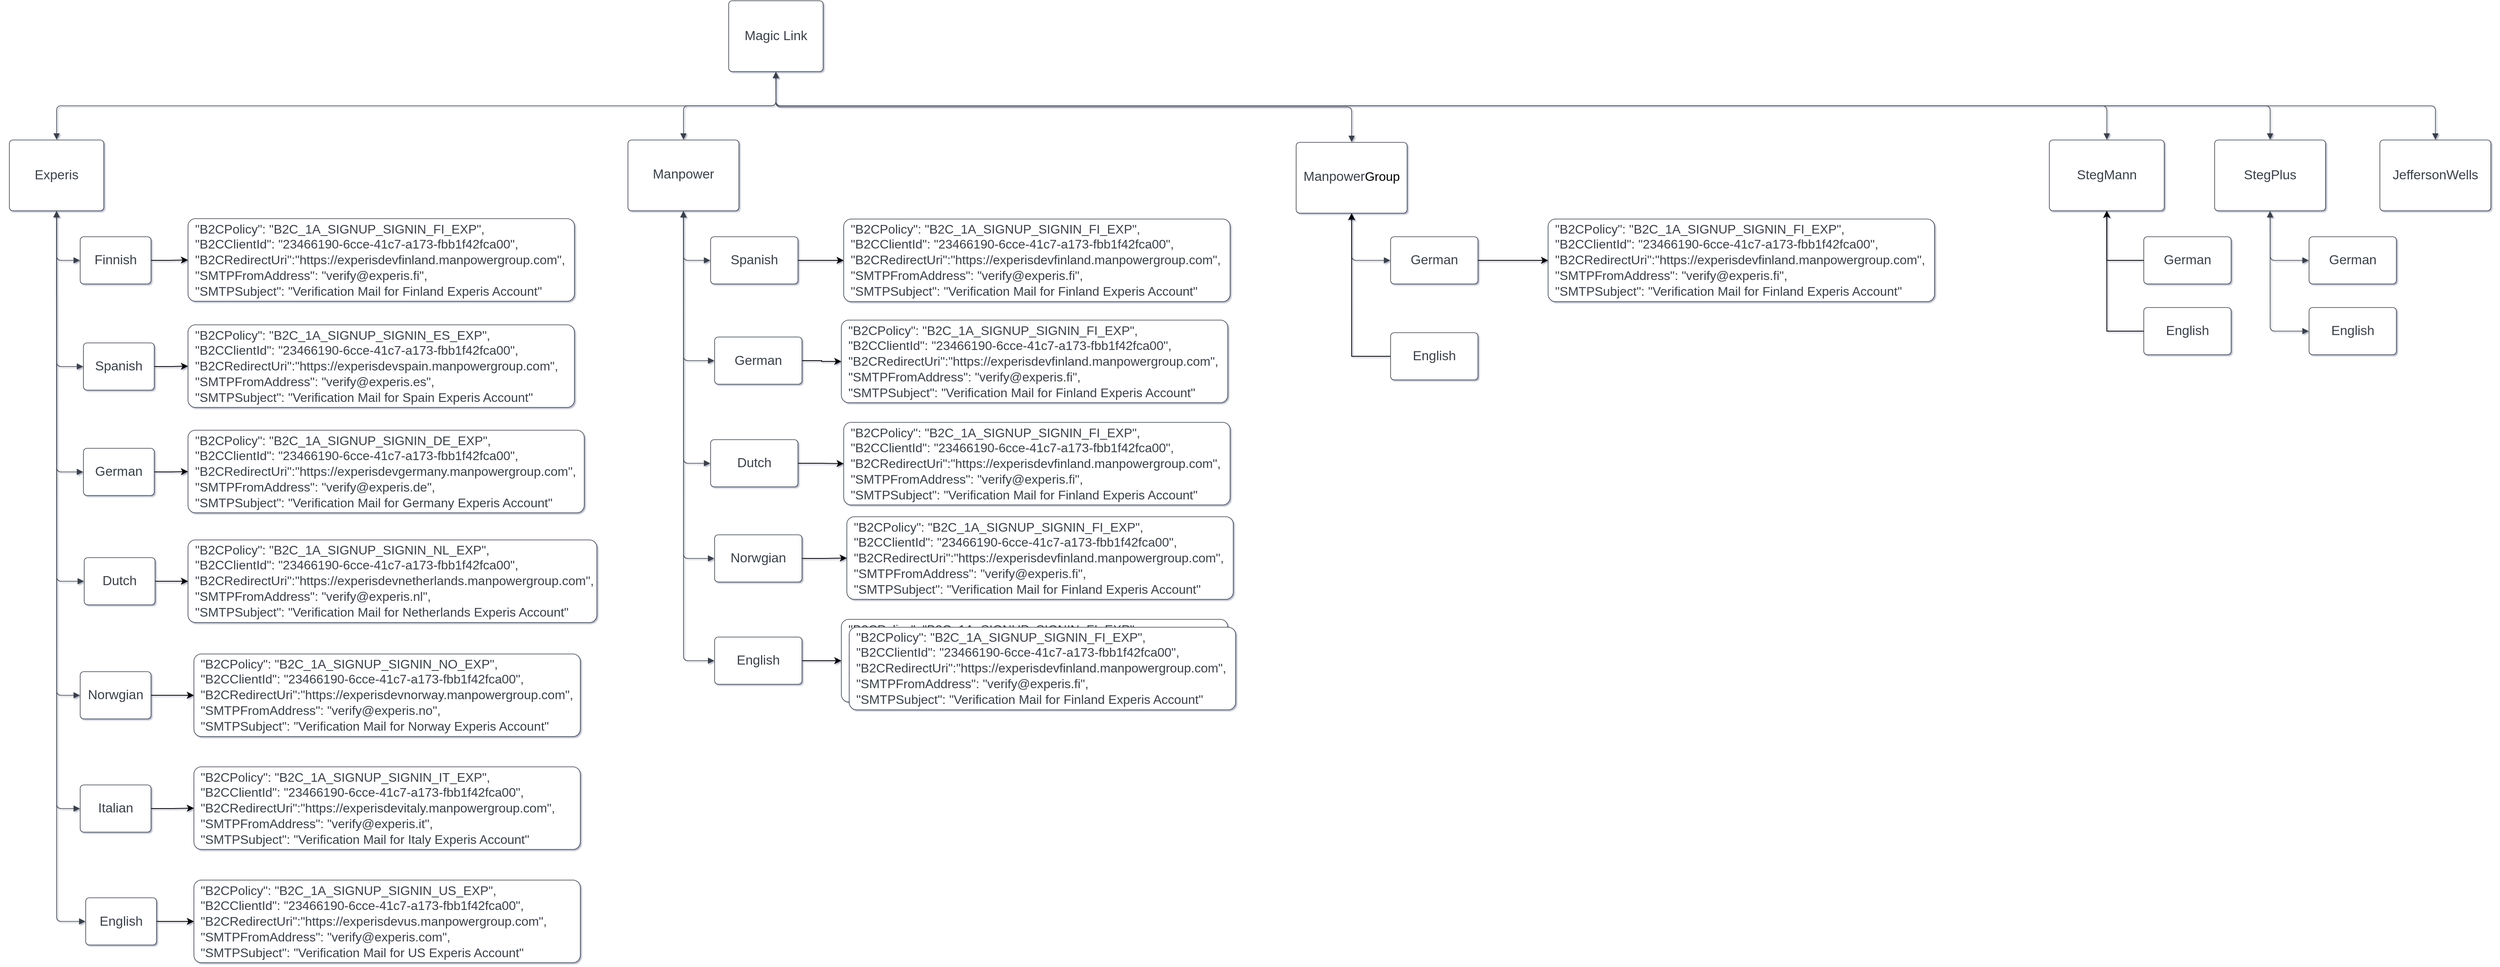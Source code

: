 <mxfile version="16.6.7" type="github">
  <diagram name="Page-1" id="2c0d36ab-eaac-3732-788b-9136903baeff">
    <mxGraphModel dx="868" dy="460" grid="0" gridSize="10" guides="1" tooltips="1" connect="1" arrows="1" fold="1" page="1" pageScale="1.5" pageWidth="1169" pageHeight="827" background="none" math="0" shadow="1">
      <root>
        <mxCell id="0" />
        <mxCell id="1" parent="0" />
        <UserObject label="Magic Link" lucidchartObjectId="PiOZ4DX_Big-" id="aTxPhsPDwdjpoUrH5r-v-144">
          <mxCell style="html=1;overflow=block;blockSpacing=1;whiteSpace=wrap;fontSize=16.7;fontColor=#3a414a;spacing=9;strokeColor=#3a414a;strokeOpacity=100;rounded=1;absoluteArcSize=1;arcSize=9;strokeWidth=0.8;" parent="1" vertex="1">
            <mxGeometry x="928.86" y="2" width="120" height="90" as="geometry" />
          </mxCell>
        </UserObject>
        <UserObject label="" lucidchartObjectId="ZiOZGguRaLmm" id="aTxPhsPDwdjpoUrH5r-v-145">
          <mxCell style="html=1;jettySize=18;whiteSpace=wrap;fontSize=13;strokeColor=#3a414a;strokeOpacity=100;strokeWidth=0.8;rounded=1;arcSize=12;edgeStyle=orthogonalEdgeStyle;startArrow=none;endArrow=block;endFill=1;exitX=0.5;exitY=1.004;exitPerimeter=0;entryX=0.5;entryY=-0.004;entryPerimeter=0;" parent="1" source="aTxPhsPDwdjpoUrH5r-v-144" target="aTxPhsPDwdjpoUrH5r-v-146" edge="1">
            <mxGeometry width="100" height="100" relative="1" as="geometry">
              <Array as="points" />
            </mxGeometry>
          </mxCell>
        </UserObject>
        <UserObject label="Experis" lucidchartObjectId="1iOZnD-nTKx4" id="aTxPhsPDwdjpoUrH5r-v-146">
          <mxCell style="html=1;overflow=block;blockSpacing=1;whiteSpace=wrap;fontSize=16.7;fontColor=#3a414a;spacing=9;strokeColor=#3a414a;strokeOpacity=100;rounded=1;absoluteArcSize=1;arcSize=9;strokeWidth=0.8;" parent="1" vertex="1">
            <mxGeometry x="14.86" y="179" width="120" height="90" as="geometry" />
          </mxCell>
        </UserObject>
        <UserObject label="&lt;div style=&quot;display: flex; justify-content: center; text-align: center; align-items: baseline; font-size: 0; line-height: 1.25;margin-top: -2px;&quot;&gt;&lt;span&gt;&lt;span style=&quot;font-size:16.7px;color:#3a414a;&quot;&gt;Manpower&lt;/span&gt;&lt;span style=&quot;font-size:16px;color:#000000;&quot;&gt;  &lt;/span&gt;&lt;/span&gt;&lt;/div&gt;" lucidchartObjectId="skOZSB2yyKiF" id="aTxPhsPDwdjpoUrH5r-v-147">
          <mxCell style="html=1;overflow=block;blockSpacing=1;whiteSpace=wrap;fontSize=13;spacing=9;strokeColor=#3a414a;strokeOpacity=100;rounded=1;absoluteArcSize=1;arcSize=9;strokeWidth=0.8;" parent="1" vertex="1">
            <mxGeometry x="800.86" y="179" width="141" height="90" as="geometry" />
          </mxCell>
        </UserObject>
        <UserObject label="&lt;div style=&quot;display: flex; justify-content: center; text-align: center; align-items: baseline; font-size: 0; line-height: 1.25;margin-top: -2px;&quot;&gt;&lt;span&gt;&lt;span style=&quot;font-size:16.7px;color:#3a414a;&quot;&gt;Manpower&lt;/span&gt;&lt;span style=&quot;font-size:16px;color:#000000;&quot;&gt;Group &lt;/span&gt;&lt;/span&gt;&lt;/div&gt;" lucidchartObjectId="JkOZE8Wvqn3B" id="aTxPhsPDwdjpoUrH5r-v-148">
          <mxCell style="html=1;overflow=block;blockSpacing=1;whiteSpace=wrap;fontSize=13;spacing=9;strokeColor=#3a414a;strokeOpacity=100;rounded=1;absoluteArcSize=1;arcSize=9;strokeWidth=0.8;" parent="1" vertex="1">
            <mxGeometry x="1649.86" y="182" width="141" height="90" as="geometry" />
          </mxCell>
        </UserObject>
        <UserObject label="StegMann" lucidchartObjectId="2kOZYdI3XuVO" id="aTxPhsPDwdjpoUrH5r-v-149">
          <mxCell style="html=1;overflow=block;blockSpacing=1;whiteSpace=wrap;fontSize=16.7;fontColor=#3a414a;spacing=9;strokeColor=#3a414a;strokeOpacity=100;rounded=1;absoluteArcSize=1;arcSize=9;strokeWidth=0.8;" parent="1" vertex="1">
            <mxGeometry x="2606.86" y="179" width="146" height="90" as="geometry" />
          </mxCell>
        </UserObject>
        <UserObject label="StegPlus" lucidchartObjectId="nlOZSswLDvKH" id="aTxPhsPDwdjpoUrH5r-v-150">
          <mxCell style="html=1;overflow=block;blockSpacing=1;whiteSpace=wrap;fontSize=16.7;fontColor=#3a414a;spacing=9;strokeColor=#3a414a;strokeOpacity=100;rounded=1;absoluteArcSize=1;arcSize=9;strokeWidth=0.8;" parent="1" vertex="1">
            <mxGeometry x="2816.86" y="179" width="141" height="90" as="geometry" />
          </mxCell>
        </UserObject>
        <UserObject label="" lucidchartObjectId="QlOZ30-aLBsC" id="aTxPhsPDwdjpoUrH5r-v-151">
          <mxCell style="html=1;jettySize=18;whiteSpace=wrap;fontSize=13;strokeColor=#3a414a;strokeOpacity=100;strokeWidth=0.8;rounded=1;arcSize=12;edgeStyle=orthogonalEdgeStyle;startArrow=block;startFill=1;endArrow=block;endFill=1;exitX=0.5;exitY=-0.004;exitPerimeter=0;entryX=0.5;entryY=1.004;entryPerimeter=0;" parent="1" source="aTxPhsPDwdjpoUrH5r-v-147" target="aTxPhsPDwdjpoUrH5r-v-144" edge="1">
            <mxGeometry width="100" height="100" relative="1" as="geometry">
              <Array as="points" />
            </mxGeometry>
          </mxCell>
        </UserObject>
        <UserObject label="" lucidchartObjectId="mmOZuq59VtZW" id="aTxPhsPDwdjpoUrH5r-v-152">
          <mxCell style="html=1;jettySize=18;whiteSpace=wrap;fontSize=13;strokeColor=#3a414a;strokeOpacity=100;strokeWidth=0.8;rounded=1;arcSize=12;edgeStyle=orthogonalEdgeStyle;startArrow=block;startFill=1;endArrow=block;endFill=1;exitX=0.5;exitY=1.004;exitPerimeter=0;entryX=-0.004;entryY=0.5;entryPerimeter=0;" parent="1" source="aTxPhsPDwdjpoUrH5r-v-146" target="aTxPhsPDwdjpoUrH5r-v-153" edge="1">
            <mxGeometry width="100" height="100" relative="1" as="geometry">
              <Array as="points" />
            </mxGeometry>
          </mxCell>
        </UserObject>
        <mxCell id="aTxPhsPDwdjpoUrH5r-v-204" style="edgeStyle=orthogonalEdgeStyle;rounded=0;orthogonalLoop=1;jettySize=auto;html=1;exitX=1;exitY=0.5;exitDx=0;exitDy=0;entryX=0;entryY=0.5;entryDx=0;entryDy=0;fontSize=16;" parent="1" source="aTxPhsPDwdjpoUrH5r-v-153" target="aTxPhsPDwdjpoUrH5r-v-202" edge="1">
          <mxGeometry relative="1" as="geometry" />
        </mxCell>
        <UserObject label="Finnish" lucidchartObjectId="smOZ1ysyvt6c" id="aTxPhsPDwdjpoUrH5r-v-153">
          <mxCell style="html=1;overflow=block;blockSpacing=1;whiteSpace=wrap;fontSize=16.7;fontColor=#3a414a;spacing=9;strokeColor=#3a414a;strokeOpacity=100;rounded=1;absoluteArcSize=1;arcSize=9;strokeWidth=0.8;" parent="1" vertex="1">
            <mxGeometry x="104.86" y="302" width="90" height="60" as="geometry" />
          </mxCell>
        </UserObject>
        <UserObject label="" lucidchartObjectId="7mOZC1Qm9rIK" id="aTxPhsPDwdjpoUrH5r-v-154">
          <mxCell style="html=1;jettySize=18;whiteSpace=wrap;fontSize=13;strokeColor=#3a414a;strokeOpacity=100;strokeWidth=0.8;rounded=1;arcSize=12;edgeStyle=orthogonalEdgeStyle;startArrow=block;startFill=1;endArrow=block;endFill=1;exitX=0.5;exitY=-0.004;exitPerimeter=0;entryX=0.5;entryY=1.004;entryPerimeter=0;" parent="1" source="aTxPhsPDwdjpoUrH5r-v-148" target="aTxPhsPDwdjpoUrH5r-v-144" edge="1">
            <mxGeometry width="100" height="100" relative="1" as="geometry">
              <Array as="points" />
            </mxGeometry>
          </mxCell>
        </UserObject>
        <UserObject label="" lucidchartObjectId="anOZwPcGyAYV" id="aTxPhsPDwdjpoUrH5r-v-155">
          <mxCell style="html=1;jettySize=18;whiteSpace=wrap;fontSize=13;strokeColor=#3a414a;strokeOpacity=100;strokeWidth=0.8;rounded=1;arcSize=12;edgeStyle=orthogonalEdgeStyle;startArrow=block;startFill=1;endArrow=block;endFill=1;exitX=0.5;exitY=-0.004;exitPerimeter=0;entryX=0.5;entryY=1.004;entryPerimeter=0;" parent="1" source="aTxPhsPDwdjpoUrH5r-v-149" target="aTxPhsPDwdjpoUrH5r-v-144" edge="1">
            <mxGeometry width="100" height="100" relative="1" as="geometry">
              <Array as="points" />
            </mxGeometry>
          </mxCell>
        </UserObject>
        <UserObject label="" lucidchartObjectId="nnOZwjyOks1X" id="aTxPhsPDwdjpoUrH5r-v-156">
          <mxCell style="html=1;jettySize=18;whiteSpace=wrap;fontSize=13;strokeColor=#3a414a;strokeOpacity=100;strokeWidth=0.8;rounded=1;arcSize=12;edgeStyle=orthogonalEdgeStyle;startArrow=block;startFill=1;endArrow=block;endFill=1;exitX=0.5;exitY=-0.004;exitPerimeter=0;entryX=0.5;entryY=1.004;entryPerimeter=0;" parent="1" source="aTxPhsPDwdjpoUrH5r-v-150" target="aTxPhsPDwdjpoUrH5r-v-144" edge="1">
            <mxGeometry width="100" height="100" relative="1" as="geometry">
              <Array as="points" />
            </mxGeometry>
          </mxCell>
        </UserObject>
        <mxCell id="aTxPhsPDwdjpoUrH5r-v-233" style="edgeStyle=orthogonalEdgeStyle;rounded=0;orthogonalLoop=1;jettySize=auto;html=1;exitX=1;exitY=0.5;exitDx=0;exitDy=0;fontSize=16;" parent="1" source="aTxPhsPDwdjpoUrH5r-v-157" target="aTxPhsPDwdjpoUrH5r-v-218" edge="1">
          <mxGeometry relative="1" as="geometry" />
        </mxCell>
        <UserObject label="Spanish" lucidchartObjectId="yoOZtOEQ.x4f" id="aTxPhsPDwdjpoUrH5r-v-157">
          <mxCell style="html=1;overflow=block;blockSpacing=1;whiteSpace=wrap;fontSize=16.7;fontColor=#3a414a;spacing=9;strokeColor=#3a414a;strokeOpacity=100;rounded=1;absoluteArcSize=1;arcSize=9;strokeWidth=0.8;" parent="1" vertex="1">
            <mxGeometry x="109" y="437" width="90" height="60" as="geometry" />
          </mxCell>
        </UserObject>
        <UserObject label="" lucidchartObjectId="GoOZQtOKytFp" id="aTxPhsPDwdjpoUrH5r-v-158">
          <mxCell style="html=1;jettySize=18;whiteSpace=wrap;fontSize=13;strokeColor=#3a414a;strokeOpacity=100;strokeWidth=0.8;rounded=1;arcSize=12;edgeStyle=orthogonalEdgeStyle;startArrow=block;startFill=1;endArrow=block;endFill=1;exitX=-0.004;exitY=0.5;exitPerimeter=0;entryX=0.5;entryY=1.004;entryPerimeter=0;" parent="1" source="aTxPhsPDwdjpoUrH5r-v-157" target="aTxPhsPDwdjpoUrH5r-v-146" edge="1">
            <mxGeometry width="100" height="100" relative="1" as="geometry">
              <Array as="points" />
            </mxGeometry>
          </mxCell>
        </UserObject>
        <mxCell id="aTxPhsPDwdjpoUrH5r-v-232" style="edgeStyle=orthogonalEdgeStyle;rounded=0;orthogonalLoop=1;jettySize=auto;html=1;exitX=1;exitY=0.5;exitDx=0;exitDy=0;entryX=0;entryY=0.5;entryDx=0;entryDy=0;fontSize=16;" parent="1" source="aTxPhsPDwdjpoUrH5r-v-159" target="aTxPhsPDwdjpoUrH5r-v-221" edge="1">
          <mxGeometry relative="1" as="geometry" />
        </mxCell>
        <UserObject label="German" lucidchartObjectId="PoOZZvPEHMNO" id="aTxPhsPDwdjpoUrH5r-v-159">
          <mxCell style="html=1;overflow=block;blockSpacing=1;whiteSpace=wrap;fontSize=16.7;fontColor=#3a414a;spacing=9;strokeColor=#3a414a;strokeOpacity=100;rounded=1;absoluteArcSize=1;arcSize=9;strokeWidth=0.8;" parent="1" vertex="1">
            <mxGeometry x="109" y="571" width="90" height="60" as="geometry" />
          </mxCell>
        </UserObject>
        <mxCell id="aTxPhsPDwdjpoUrH5r-v-224" style="edgeStyle=orthogonalEdgeStyle;rounded=0;orthogonalLoop=1;jettySize=auto;html=1;exitX=1;exitY=0.5;exitDx=0;exitDy=0;entryX=0;entryY=0.5;entryDx=0;entryDy=0;fontSize=16;" parent="1" source="aTxPhsPDwdjpoUrH5r-v-160" target="aTxPhsPDwdjpoUrH5r-v-223" edge="1">
          <mxGeometry relative="1" as="geometry" />
        </mxCell>
        <UserObject label="Dutch" lucidchartObjectId="2oOZGnbe2nEk" id="aTxPhsPDwdjpoUrH5r-v-160">
          <mxCell style="html=1;overflow=block;blockSpacing=1;whiteSpace=wrap;fontSize=16.7;fontColor=#3a414a;spacing=9;strokeColor=#3a414a;strokeOpacity=100;rounded=1;absoluteArcSize=1;arcSize=9;strokeWidth=0.8;" parent="1" vertex="1">
            <mxGeometry x="110" y="710" width="90" height="60" as="geometry" />
          </mxCell>
        </UserObject>
        <mxCell id="aTxPhsPDwdjpoUrH5r-v-226" style="edgeStyle=orthogonalEdgeStyle;rounded=0;orthogonalLoop=1;jettySize=auto;html=1;exitX=1;exitY=0.5;exitDx=0;exitDy=0;entryX=0;entryY=0.5;entryDx=0;entryDy=0;fontSize=16;" parent="1" source="aTxPhsPDwdjpoUrH5r-v-161" target="aTxPhsPDwdjpoUrH5r-v-225" edge="1">
          <mxGeometry relative="1" as="geometry" />
        </mxCell>
        <UserObject label="Norwgian" lucidchartObjectId="opOZhRMM~_Cu" id="aTxPhsPDwdjpoUrH5r-v-161">
          <mxCell style="html=1;overflow=block;blockSpacing=1;whiteSpace=wrap;fontSize=16.7;fontColor=#3a414a;spacing=9;strokeColor=#3a414a;strokeOpacity=100;rounded=1;absoluteArcSize=1;arcSize=9;strokeWidth=0.8;" parent="1" vertex="1">
            <mxGeometry x="104.86" y="855" width="90" height="60" as="geometry" />
          </mxCell>
        </UserObject>
        <UserObject label="" lucidchartObjectId="FpOZ~HUqA6MZ" id="aTxPhsPDwdjpoUrH5r-v-162">
          <mxCell style="html=1;jettySize=18;whiteSpace=wrap;fontSize=13;strokeColor=#3a414a;strokeOpacity=100;strokeWidth=0.8;rounded=1;arcSize=12;edgeStyle=orthogonalEdgeStyle;startArrow=block;startFill=1;endArrow=block;endFill=1;exitX=-0.004;exitY=0.5;exitPerimeter=0;entryX=0.5;entryY=1.004;entryPerimeter=0;" parent="1" source="aTxPhsPDwdjpoUrH5r-v-159" target="aTxPhsPDwdjpoUrH5r-v-146" edge="1">
            <mxGeometry width="100" height="100" relative="1" as="geometry">
              <Array as="points" />
            </mxGeometry>
          </mxCell>
        </UserObject>
        <UserObject label="" lucidchartObjectId="KpOZp.D63iBw" id="aTxPhsPDwdjpoUrH5r-v-163">
          <mxCell style="html=1;jettySize=18;whiteSpace=wrap;fontSize=13;strokeColor=#3a414a;strokeOpacity=100;strokeWidth=0.8;rounded=1;arcSize=12;edgeStyle=orthogonalEdgeStyle;startArrow=block;startFill=1;endArrow=block;endFill=1;exitX=-0.004;exitY=0.5;exitPerimeter=0;entryX=0.5;entryY=1.004;entryPerimeter=0;" parent="1" source="aTxPhsPDwdjpoUrH5r-v-160" target="aTxPhsPDwdjpoUrH5r-v-146" edge="1">
            <mxGeometry width="100" height="100" relative="1" as="geometry" />
          </mxCell>
        </UserObject>
        <UserObject label="" lucidchartObjectId="VpOZRImWIGP0" id="aTxPhsPDwdjpoUrH5r-v-164">
          <mxCell style="html=1;jettySize=18;whiteSpace=wrap;fontSize=13;strokeColor=#3a414a;strokeOpacity=100;strokeWidth=0.8;rounded=1;arcSize=12;edgeStyle=orthogonalEdgeStyle;startArrow=block;startFill=1;endArrow=block;endFill=1;exitX=-0.004;exitY=0.5;exitPerimeter=0;entryX=0.5;entryY=1.004;entryPerimeter=0;" parent="1" source="aTxPhsPDwdjpoUrH5r-v-161" target="aTxPhsPDwdjpoUrH5r-v-146" edge="1">
            <mxGeometry width="100" height="100" relative="1" as="geometry">
              <Array as="points" />
            </mxGeometry>
          </mxCell>
        </UserObject>
        <mxCell id="aTxPhsPDwdjpoUrH5r-v-231" style="edgeStyle=orthogonalEdgeStyle;rounded=0;orthogonalLoop=1;jettySize=auto;html=1;exitX=1;exitY=0.5;exitDx=0;exitDy=0;entryX=0;entryY=0.5;entryDx=0;entryDy=0;fontSize=16;" parent="1" source="aTxPhsPDwdjpoUrH5r-v-165" target="aTxPhsPDwdjpoUrH5r-v-227" edge="1">
          <mxGeometry relative="1" as="geometry" />
        </mxCell>
        <UserObject label="Italian" lucidchartObjectId="0qOZ~KKtSK-b" id="aTxPhsPDwdjpoUrH5r-v-165">
          <mxCell style="html=1;overflow=block;blockSpacing=1;whiteSpace=wrap;fontSize=16.7;fontColor=#3a414a;spacing=9;strokeColor=#3a414a;strokeOpacity=100;rounded=1;absoluteArcSize=1;arcSize=9;strokeWidth=0.8;" parent="1" vertex="1">
            <mxGeometry x="104.86" y="999" width="90" height="60" as="geometry" />
          </mxCell>
        </UserObject>
        <UserObject label="" lucidchartObjectId="_qOZkhLXlt3I" id="aTxPhsPDwdjpoUrH5r-v-166">
          <mxCell style="html=1;jettySize=18;whiteSpace=wrap;fontSize=13;strokeColor=#3a414a;strokeOpacity=100;strokeWidth=0.8;rounded=1;arcSize=12;edgeStyle=orthogonalEdgeStyle;startArrow=block;startFill=1;endArrow=block;endFill=1;exitX=-0.004;exitY=0.5;exitPerimeter=0;entryX=0.5;entryY=1.004;entryPerimeter=0;" parent="1" source="aTxPhsPDwdjpoUrH5r-v-165" target="aTxPhsPDwdjpoUrH5r-v-146" edge="1">
            <mxGeometry width="100" height="100" relative="1" as="geometry">
              <Array as="points" />
            </mxGeometry>
          </mxCell>
        </UserObject>
        <mxCell id="aTxPhsPDwdjpoUrH5r-v-230" style="edgeStyle=orthogonalEdgeStyle;rounded=0;orthogonalLoop=1;jettySize=auto;html=1;exitX=1;exitY=0.5;exitDx=0;exitDy=0;entryX=0;entryY=0.5;entryDx=0;entryDy=0;fontSize=16;" parent="1" source="aTxPhsPDwdjpoUrH5r-v-167" target="aTxPhsPDwdjpoUrH5r-v-229" edge="1">
          <mxGeometry relative="1" as="geometry" />
        </mxCell>
        <UserObject label="English" lucidchartObjectId="crOZBmjW4GDi" id="aTxPhsPDwdjpoUrH5r-v-167">
          <mxCell style="html=1;overflow=block;blockSpacing=1;whiteSpace=wrap;fontSize=16.7;fontColor=#3a414a;spacing=9;strokeColor=#3a414a;strokeOpacity=100;rounded=1;absoluteArcSize=1;arcSize=9;strokeWidth=0.8;" parent="1" vertex="1">
            <mxGeometry x="111.86" y="1142.5" width="90" height="60" as="geometry" />
          </mxCell>
        </UserObject>
        <UserObject label="" lucidchartObjectId="mrOZgtfzI4AG" id="aTxPhsPDwdjpoUrH5r-v-168">
          <mxCell style="html=1;jettySize=18;whiteSpace=wrap;fontSize=13;strokeColor=#3a414a;strokeOpacity=100;strokeWidth=0.8;rounded=1;arcSize=12;edgeStyle=orthogonalEdgeStyle;startArrow=block;startFill=1;endArrow=block;endFill=1;exitX=-0.004;exitY=0.5;exitPerimeter=0;entryX=0.5;entryY=1.004;entryPerimeter=0;" parent="1" source="aTxPhsPDwdjpoUrH5r-v-167" target="aTxPhsPDwdjpoUrH5r-v-146" edge="1">
            <mxGeometry width="100" height="100" relative="1" as="geometry">
              <Array as="points" />
            </mxGeometry>
          </mxCell>
        </UserObject>
        <mxCell id="aTxPhsPDwdjpoUrH5r-v-235" style="edgeStyle=orthogonalEdgeStyle;rounded=0;orthogonalLoop=1;jettySize=auto;html=1;exitX=1;exitY=0.5;exitDx=0;exitDy=0;entryX=0;entryY=0.5;entryDx=0;entryDy=0;fontSize=16;" parent="1" source="aTxPhsPDwdjpoUrH5r-v-169" target="aTxPhsPDwdjpoUrH5r-v-234" edge="1">
          <mxGeometry relative="1" as="geometry" />
        </mxCell>
        <UserObject label="Spanish" lucidchartObjectId="YrOZo3ADtBTB" id="aTxPhsPDwdjpoUrH5r-v-169">
          <mxCell style="html=1;overflow=block;blockSpacing=1;whiteSpace=wrap;fontSize=16.7;fontColor=#3a414a;spacing=9;strokeColor=#3a414a;strokeOpacity=100;rounded=1;absoluteArcSize=1;arcSize=9;strokeWidth=0.8;" parent="1" vertex="1">
            <mxGeometry x="905.86" y="302" width="111" height="60" as="geometry" />
          </mxCell>
        </UserObject>
        <mxCell id="aTxPhsPDwdjpoUrH5r-v-237" style="edgeStyle=orthogonalEdgeStyle;rounded=0;orthogonalLoop=1;jettySize=auto;html=1;exitX=1;exitY=0.5;exitDx=0;exitDy=0;fontSize=16;" parent="1" source="aTxPhsPDwdjpoUrH5r-v-170" target="aTxPhsPDwdjpoUrH5r-v-236" edge="1">
          <mxGeometry relative="1" as="geometry" />
        </mxCell>
        <UserObject label="German" lucidchartObjectId="YrOZrPRo0wzg" id="aTxPhsPDwdjpoUrH5r-v-170">
          <mxCell style="html=1;overflow=block;blockSpacing=1;whiteSpace=wrap;fontSize=16.7;fontColor=#3a414a;spacing=9;strokeColor=#3a414a;strokeOpacity=100;rounded=1;absoluteArcSize=1;arcSize=9;strokeWidth=0.8;" parent="1" vertex="1">
            <mxGeometry x="911" y="429.5" width="111" height="60" as="geometry" />
          </mxCell>
        </UserObject>
        <mxCell id="aTxPhsPDwdjpoUrH5r-v-239" style="edgeStyle=orthogonalEdgeStyle;rounded=0;orthogonalLoop=1;jettySize=auto;html=1;exitX=1;exitY=0.5;exitDx=0;exitDy=0;entryX=0;entryY=0.5;entryDx=0;entryDy=0;fontSize=16;" parent="1" source="aTxPhsPDwdjpoUrH5r-v-171" target="aTxPhsPDwdjpoUrH5r-v-238" edge="1">
          <mxGeometry relative="1" as="geometry" />
        </mxCell>
        <UserObject label="Dutch" lucidchartObjectId="YrOZ6GHuChBZ" id="aTxPhsPDwdjpoUrH5r-v-171">
          <mxCell style="html=1;overflow=block;blockSpacing=1;whiteSpace=wrap;fontSize=16.7;fontColor=#3a414a;spacing=9;strokeColor=#3a414a;strokeOpacity=100;rounded=1;absoluteArcSize=1;arcSize=9;strokeWidth=0.8;" parent="1" vertex="1">
            <mxGeometry x="905.86" y="560" width="111" height="60" as="geometry" />
          </mxCell>
        </UserObject>
        <mxCell id="aTxPhsPDwdjpoUrH5r-v-241" style="edgeStyle=orthogonalEdgeStyle;rounded=0;orthogonalLoop=1;jettySize=auto;html=1;exitX=1;exitY=0.5;exitDx=0;exitDy=0;entryX=0;entryY=0.5;entryDx=0;entryDy=0;fontSize=16;" parent="1" source="aTxPhsPDwdjpoUrH5r-v-172" target="aTxPhsPDwdjpoUrH5r-v-240" edge="1">
          <mxGeometry relative="1" as="geometry" />
        </mxCell>
        <UserObject label="Norwgian" lucidchartObjectId="YrOZnq7VTXp8" id="aTxPhsPDwdjpoUrH5r-v-172">
          <mxCell style="html=1;overflow=block;blockSpacing=1;whiteSpace=wrap;fontSize=16.7;fontColor=#3a414a;spacing=9;strokeColor=#3a414a;strokeOpacity=100;rounded=1;absoluteArcSize=1;arcSize=9;strokeWidth=0.8;" parent="1" vertex="1">
            <mxGeometry x="911" y="681" width="111" height="60" as="geometry" />
          </mxCell>
        </UserObject>
        <UserObject label="" lucidchartObjectId="8rOZ7X~yXJDq" id="aTxPhsPDwdjpoUrH5r-v-173">
          <mxCell style="html=1;jettySize=18;whiteSpace=wrap;fontSize=13;strokeColor=#3a414a;strokeOpacity=100;strokeWidth=0.8;rounded=1;arcSize=12;edgeStyle=orthogonalEdgeStyle;startArrow=block;startFill=1;endArrow=block;endFill=1;exitX=-0.004;exitY=0.5;exitPerimeter=0;entryX=0.5;entryY=1.004;entryPerimeter=0;" parent="1" source="aTxPhsPDwdjpoUrH5r-v-169" target="aTxPhsPDwdjpoUrH5r-v-147" edge="1">
            <mxGeometry width="100" height="100" relative="1" as="geometry">
              <Array as="points" />
            </mxGeometry>
          </mxCell>
        </UserObject>
        <UserObject label="" lucidchartObjectId=".rOZnJ9vXAry" id="aTxPhsPDwdjpoUrH5r-v-174">
          <mxCell style="html=1;jettySize=18;whiteSpace=wrap;fontSize=13;strokeColor=#3a414a;strokeOpacity=100;strokeWidth=0.8;rounded=1;arcSize=12;edgeStyle=orthogonalEdgeStyle;startArrow=block;startFill=1;endArrow=block;endFill=1;exitX=-0.004;exitY=0.5;exitPerimeter=0;entryX=0.5;entryY=1.004;entryPerimeter=0;" parent="1" source="aTxPhsPDwdjpoUrH5r-v-170" target="aTxPhsPDwdjpoUrH5r-v-147" edge="1">
            <mxGeometry width="100" height="100" relative="1" as="geometry">
              <Array as="points" />
            </mxGeometry>
          </mxCell>
        </UserObject>
        <UserObject label="" lucidchartObjectId="bsOZBoeXT7Sf" id="aTxPhsPDwdjpoUrH5r-v-175">
          <mxCell style="html=1;jettySize=18;whiteSpace=wrap;fontSize=13;strokeColor=#3a414a;strokeOpacity=100;strokeWidth=0.8;rounded=1;arcSize=12;edgeStyle=orthogonalEdgeStyle;startArrow=block;startFill=1;endArrow=block;endFill=1;exitX=-0.004;exitY=0.5;exitPerimeter=0;entryX=0.5;entryY=1.004;entryPerimeter=0;" parent="1" source="aTxPhsPDwdjpoUrH5r-v-171" target="aTxPhsPDwdjpoUrH5r-v-147" edge="1">
            <mxGeometry width="100" height="100" relative="1" as="geometry">
              <Array as="points" />
            </mxGeometry>
          </mxCell>
        </UserObject>
        <UserObject label="" lucidchartObjectId="fsOZ~lTC-xKP" id="aTxPhsPDwdjpoUrH5r-v-176">
          <mxCell style="html=1;jettySize=18;whiteSpace=wrap;fontSize=13;strokeColor=#3a414a;strokeOpacity=100;strokeWidth=0.8;rounded=1;arcSize=12;edgeStyle=orthogonalEdgeStyle;startArrow=block;startFill=1;endArrow=block;endFill=1;exitX=-0.004;exitY=0.5;exitPerimeter=0;entryX=0.5;entryY=1.004;entryPerimeter=0;" parent="1" source="aTxPhsPDwdjpoUrH5r-v-172" target="aTxPhsPDwdjpoUrH5r-v-147" edge="1">
            <mxGeometry width="100" height="100" relative="1" as="geometry">
              <Array as="points" />
            </mxGeometry>
          </mxCell>
        </UserObject>
        <mxCell id="aTxPhsPDwdjpoUrH5r-v-243" style="edgeStyle=orthogonalEdgeStyle;rounded=0;orthogonalLoop=1;jettySize=auto;html=1;exitX=1;exitY=0.5;exitDx=0;exitDy=0;entryX=0;entryY=0.5;entryDx=0;entryDy=0;fontSize=16;" parent="1" source="aTxPhsPDwdjpoUrH5r-v-177" target="aTxPhsPDwdjpoUrH5r-v-242" edge="1">
          <mxGeometry relative="1" as="geometry" />
        </mxCell>
        <UserObject label="English" lucidchartObjectId="qsOZoRuWQ4cu" id="aTxPhsPDwdjpoUrH5r-v-177">
          <mxCell style="html=1;overflow=block;blockSpacing=1;whiteSpace=wrap;fontSize=16.7;fontColor=#3a414a;spacing=9;strokeColor=#3a414a;strokeOpacity=100;rounded=1;absoluteArcSize=1;arcSize=9;strokeWidth=0.8;" parent="1" vertex="1">
            <mxGeometry x="911" y="811" width="111" height="60" as="geometry" />
          </mxCell>
        </UserObject>
        <UserObject label="" lucidchartObjectId="AsOZUD6VO1pV" id="aTxPhsPDwdjpoUrH5r-v-178">
          <mxCell style="html=1;jettySize=18;whiteSpace=wrap;fontSize=13;strokeColor=#3a414a;strokeOpacity=100;strokeWidth=0.8;rounded=1;arcSize=12;edgeStyle=orthogonalEdgeStyle;startArrow=block;startFill=1;endArrow=block;endFill=1;exitX=-0.004;exitY=0.5;exitPerimeter=0;entryX=0.5;entryY=1.004;entryPerimeter=0;" parent="1" source="aTxPhsPDwdjpoUrH5r-v-177" target="aTxPhsPDwdjpoUrH5r-v-147" edge="1">
            <mxGeometry width="100" height="100" relative="1" as="geometry">
              <Array as="points" />
            </mxGeometry>
          </mxCell>
        </UserObject>
        <mxCell id="aTxPhsPDwdjpoUrH5r-v-245" style="edgeStyle=orthogonalEdgeStyle;rounded=0;orthogonalLoop=1;jettySize=auto;html=1;exitX=1;exitY=0.5;exitDx=0;exitDy=0;entryX=0;entryY=0.5;entryDx=0;entryDy=0;fontSize=16;" parent="1" source="aTxPhsPDwdjpoUrH5r-v-179" target="aTxPhsPDwdjpoUrH5r-v-244" edge="1">
          <mxGeometry relative="1" as="geometry" />
        </mxCell>
        <UserObject label="German" lucidchartObjectId="ltOZLlZ9kkQ_" id="aTxPhsPDwdjpoUrH5r-v-179">
          <mxCell style="html=1;overflow=block;blockSpacing=1;whiteSpace=wrap;fontSize=16.7;fontColor=#3a414a;spacing=9;strokeColor=#3a414a;strokeOpacity=100;rounded=1;absoluteArcSize=1;arcSize=9;strokeWidth=0.8;" parent="1" vertex="1">
            <mxGeometry x="1769.86" y="302" width="111" height="60" as="geometry" />
          </mxCell>
        </UserObject>
        <UserObject label="" lucidchartObjectId="utOZbARycSxN" id="aTxPhsPDwdjpoUrH5r-v-180">
          <mxCell style="html=1;jettySize=18;whiteSpace=wrap;fontSize=13;strokeColor=#3a414a;strokeOpacity=100;strokeWidth=0.8;rounded=1;arcSize=12;edgeStyle=orthogonalEdgeStyle;startArrow=block;startFill=1;endArrow=block;endFill=1;exitX=-0.004;exitY=0.5;exitPerimeter=0;entryX=0.5;entryY=1.004;entryPerimeter=0;" parent="1" source="aTxPhsPDwdjpoUrH5r-v-179" target="aTxPhsPDwdjpoUrH5r-v-148" edge="1">
            <mxGeometry width="100" height="100" relative="1" as="geometry">
              <Array as="points" />
            </mxGeometry>
          </mxCell>
        </UserObject>
        <mxCell id="aTxPhsPDwdjpoUrH5r-v-198" style="edgeStyle=orthogonalEdgeStyle;rounded=0;orthogonalLoop=1;jettySize=auto;html=1;exitX=0;exitY=0.5;exitDx=0;exitDy=0;entryX=0.5;entryY=1;entryDx=0;entryDy=0;" parent="1" source="aTxPhsPDwdjpoUrH5r-v-181" target="aTxPhsPDwdjpoUrH5r-v-149" edge="1">
          <mxGeometry relative="1" as="geometry">
            <mxPoint x="2671.86" y="272" as="targetPoint" />
          </mxGeometry>
        </mxCell>
        <UserObject label="German" lucidchartObjectId="9tOZ.i9aaJHR" id="aTxPhsPDwdjpoUrH5r-v-181">
          <mxCell style="html=1;overflow=block;blockSpacing=1;whiteSpace=wrap;fontSize=16.7;fontColor=#3a414a;spacing=9;strokeColor=#3a414a;strokeOpacity=100;rounded=1;absoluteArcSize=1;arcSize=9;strokeWidth=0.8;" parent="1" vertex="1">
            <mxGeometry x="2726.86" y="302" width="111" height="60" as="geometry" />
          </mxCell>
        </UserObject>
        <UserObject label="German" lucidchartObjectId="~tOZXUMlGgSw" id="aTxPhsPDwdjpoUrH5r-v-182">
          <mxCell style="html=1;overflow=block;blockSpacing=1;whiteSpace=wrap;fontSize=16.7;fontColor=#3a414a;spacing=9;strokeColor=#3a414a;strokeOpacity=100;rounded=1;absoluteArcSize=1;arcSize=9;strokeWidth=0.8;" parent="1" vertex="1">
            <mxGeometry x="2936.86" y="302" width="111" height="60" as="geometry" />
          </mxCell>
        </UserObject>
        <UserObject label="" lucidchartObjectId="yuOZfYryZhUf" id="aTxPhsPDwdjpoUrH5r-v-183">
          <mxCell style="html=1;jettySize=18;whiteSpace=wrap;fontSize=13;strokeColor=#3a414a;strokeOpacity=100;strokeWidth=0.8;rounded=1;arcSize=12;edgeStyle=orthogonalEdgeStyle;startArrow=block;startFill=1;endArrow=block;endFill=1;exitX=-0.004;exitY=0.5;exitPerimeter=0;entryX=0.5;entryY=1.004;entryPerimeter=0;" parent="1" source="aTxPhsPDwdjpoUrH5r-v-182" target="aTxPhsPDwdjpoUrH5r-v-150" edge="1">
            <mxGeometry width="100" height="100" relative="1" as="geometry">
              <Array as="points" />
            </mxGeometry>
          </mxCell>
        </UserObject>
        <mxCell id="aTxPhsPDwdjpoUrH5r-v-195" style="edgeStyle=orthogonalEdgeStyle;rounded=0;orthogonalLoop=1;jettySize=auto;html=1;exitX=0;exitY=0.5;exitDx=0;exitDy=0;entryX=0.5;entryY=1;entryDx=0;entryDy=0;" parent="1" source="aTxPhsPDwdjpoUrH5r-v-184" target="aTxPhsPDwdjpoUrH5r-v-148" edge="1">
          <mxGeometry relative="1" as="geometry" />
        </mxCell>
        <UserObject label="English" lucidchartObjectId="XuOZXQvgG2YF" id="aTxPhsPDwdjpoUrH5r-v-184">
          <mxCell style="html=1;overflow=block;blockSpacing=1;whiteSpace=wrap;fontSize=16.7;fontColor=#3a414a;spacing=9;strokeColor=#3a414a;strokeOpacity=100;rounded=1;absoluteArcSize=1;arcSize=9;strokeWidth=0.8;" parent="1" vertex="1">
            <mxGeometry x="1769.86" y="424" width="111" height="60" as="geometry" />
          </mxCell>
        </UserObject>
        <mxCell id="aTxPhsPDwdjpoUrH5r-v-196" style="edgeStyle=orthogonalEdgeStyle;rounded=0;orthogonalLoop=1;jettySize=auto;html=1;exitX=0;exitY=0.5;exitDx=0;exitDy=0;entryX=0.5;entryY=1;entryDx=0;entryDy=0;" parent="1" source="aTxPhsPDwdjpoUrH5r-v-185" target="aTxPhsPDwdjpoUrH5r-v-149" edge="1">
          <mxGeometry relative="1" as="geometry" />
        </mxCell>
        <UserObject label="English" lucidchartObjectId="2uOZBfirKI~L" id="aTxPhsPDwdjpoUrH5r-v-185">
          <mxCell style="html=1;overflow=block;blockSpacing=1;whiteSpace=wrap;fontSize=16.7;fontColor=#3a414a;spacing=9;strokeColor=#3a414a;strokeOpacity=100;rounded=1;absoluteArcSize=1;arcSize=9;strokeWidth=0.8;" parent="1" vertex="1">
            <mxGeometry x="2726.86" y="392" width="111" height="60" as="geometry" />
          </mxCell>
        </UserObject>
        <UserObject label="English" lucidchartObjectId="6uOZ7QqMrSAc" id="aTxPhsPDwdjpoUrH5r-v-186">
          <mxCell style="html=1;overflow=block;blockSpacing=1;whiteSpace=wrap;fontSize=16.7;fontColor=#3a414a;spacing=9;strokeColor=#3a414a;strokeOpacity=100;rounded=1;absoluteArcSize=1;arcSize=9;strokeWidth=0.8;" parent="1" vertex="1">
            <mxGeometry x="2936.86" y="392" width="111" height="60" as="geometry" />
          </mxCell>
        </UserObject>
        <UserObject label="" lucidchartObjectId="vvOZ_V.a8kea" id="aTxPhsPDwdjpoUrH5r-v-187">
          <mxCell style="html=1;jettySize=18;whiteSpace=wrap;fontSize=13;strokeColor=#3a414a;strokeOpacity=100;strokeWidth=0.8;rounded=1;arcSize=12;edgeStyle=orthogonalEdgeStyle;startArrow=block;startFill=1;endArrow=block;endFill=1;exitX=-0.004;exitY=0.5;exitPerimeter=0;entryX=0.5;entryY=1.004;entryPerimeter=0;" parent="1" source="aTxPhsPDwdjpoUrH5r-v-186" target="aTxPhsPDwdjpoUrH5r-v-150" edge="1">
            <mxGeometry width="100" height="100" relative="1" as="geometry">
              <Array as="points" />
            </mxGeometry>
          </mxCell>
        </UserObject>
        <UserObject label="" lucidchartObjectId="mxOZ7-FL6hQk" id="aTxPhsPDwdjpoUrH5r-v-189">
          <mxCell style="html=1;overflow=block;blockSpacing=1;whiteSpace=wrap;shape=image;fontSize=13;spacing=0;strokeColor=none;strokeOpacity=100;strokeWidth=0;image=https://images.lucid.app/images/5ec6b2d9-2004-4052-a7e9-87956bae6b9a/content;imageAspect=0;" parent="1" vertex="1">
            <mxGeometry x="793.86" y="242" width="156" height="23" as="geometry" />
          </mxCell>
        </UserObject>
        <UserObject label="JeffersonWells" lucidchartObjectId="0xOZuvp.iQ-n" id="aTxPhsPDwdjpoUrH5r-v-190">
          <mxCell style="html=1;overflow=block;blockSpacing=1;whiteSpace=wrap;fontSize=16.7;fontColor=#3a414a;spacing=9;strokeColor=#3a414a;strokeOpacity=100;rounded=1;absoluteArcSize=1;arcSize=9;strokeWidth=0.8;" parent="1" vertex="1">
            <mxGeometry x="3026.86" y="179" width="141" height="90" as="geometry" />
          </mxCell>
        </UserObject>
        <UserObject label="" lucidchartObjectId="syOZ8xI1rzLD" id="aTxPhsPDwdjpoUrH5r-v-191">
          <mxCell style="html=1;jettySize=18;whiteSpace=wrap;fontSize=13;strokeColor=#3a414a;strokeOpacity=100;strokeWidth=0.8;rounded=1;arcSize=12;edgeStyle=orthogonalEdgeStyle;startArrow=block;startFill=1;endArrow=block;endFill=1;exitX=0.5;exitY=-0.004;exitPerimeter=0;entryX=0.5;entryY=1.004;entryPerimeter=0;" parent="1" source="aTxPhsPDwdjpoUrH5r-v-190" target="aTxPhsPDwdjpoUrH5r-v-144" edge="1">
            <mxGeometry width="100" height="100" relative="1" as="geometry">
              <Array as="points" />
            </mxGeometry>
          </mxCell>
        </UserObject>
        <UserObject label="" lucidchartObjectId="DyOZaOJNVXdg" id="aTxPhsPDwdjpoUrH5r-v-192">
          <mxCell style="html=1;overflow=block;blockSpacing=1;whiteSpace=wrap;shape=image;fontSize=13;spacing=0;strokeColor=none;strokeOpacity=100;strokeWidth=0;image=https://images.lucid.app/images/51056cdc-0ba3-4a64-ba9e-0398a73ba7a8/content;imageAspect=0;" parent="1" vertex="1">
            <mxGeometry x="3018.86" y="242" width="156" height="23" as="geometry" />
          </mxCell>
        </UserObject>
        <mxCell id="aTxPhsPDwdjpoUrH5r-v-194" value="" style="shape=image;verticalLabelPosition=bottom;labelBackgroundColor=default;verticalAlign=top;aspect=fixed;imageAspect=0;image=https://sae1stlrsmpgnonprdshb2c.z6.web.core.windows.net/Stegmann-Email-Banner-1200x200.jpg;" parent="1" vertex="1">
          <mxGeometry x="2597.12" y="242" width="158.48" height="23" as="geometry" />
        </mxCell>
        <mxCell id="aTxPhsPDwdjpoUrH5r-v-199" value="" style="shape=image;verticalLabelPosition=bottom;labelBackgroundColor=default;verticalAlign=top;aspect=fixed;imageAspect=0;image=https://sae1stlrsmpgnonprdshb2c.z6.web.core.windows.net/StegPLUS-Email-Banner-1200x200.jpg;" parent="1" vertex="1">
          <mxGeometry x="2789.98" y="235.93" width="194.77" height="29.07" as="geometry" />
        </mxCell>
        <mxCell id="aTxPhsPDwdjpoUrH5r-v-200" value="" style="shape=image;verticalLabelPosition=bottom;labelBackgroundColor=default;verticalAlign=top;aspect=fixed;imageAspect=0;image=https://sae1stlrsmpgnonprdshb2c.z6.web.core.windows.net/EXP_Notification_Email_Header_Image.png;" parent="1" vertex="1">
          <mxGeometry x="1643" y="243.05" width="158.48" height="23" as="geometry" />
        </mxCell>
        <mxCell id="aTxPhsPDwdjpoUrH5r-v-201" value="" style="shape=image;verticalLabelPosition=bottom;labelBackgroundColor=default;verticalAlign=top;aspect=fixed;imageAspect=0;image=https://sae1stlrsmpgnonprdshb2c.z6.web.core.windows.net/EXP_Notification_Email_Header_Image.png;strokeWidth=0;" parent="1" vertex="1">
          <mxGeometry x="3" y="242" width="143.73" height="24.05" as="geometry" />
        </mxCell>
        <mxCell id="aTxPhsPDwdjpoUrH5r-v-202" value="&lt;div style=&quot;font-size: 16px&quot;&gt;&lt;font style=&quot;font-size: 16px&quot;&gt;&quot;B2CPolicy&quot;: &quot;B2C_1A_SIGNUP_SIGNIN_FI_EXP&quot;,&lt;/font&gt;&lt;/div&gt;&lt;div&gt;&lt;span style=&quot;font-size: 16px&quot;&gt;&quot;B2CClientId&quot;: &quot;23466190-6cce-41c7-a173-fbb1f42fca00&quot;,&lt;/span&gt;&lt;/div&gt;&lt;div style=&quot;font-size: 16px&quot;&gt;&lt;font style=&quot;font-size: 16px&quot;&gt;&quot;B2CRedirectUri&quot;:&quot;https://experisdevfinland.manpowergroup.com&quot;,&lt;/font&gt;&lt;/div&gt;&lt;div&gt;&lt;font&gt;&lt;span style=&quot;font-size: 16px&quot;&gt;&quot;SMTPFromAddress&quot;: &quot;verify@experis.fi&quot;,&lt;/span&gt;&lt;br&gt;&lt;/font&gt;&lt;/div&gt;&lt;div&gt;&lt;font&gt;&lt;span style=&quot;font-size: 16px&quot;&gt;&quot;SMTPSubject&quot;: &quot;Verification Mail for Finland Experis Account&quot;&lt;/span&gt;&lt;br&gt;&lt;/font&gt;&lt;/div&gt;" style="whiteSpace=wrap;html=1;fontSize=16.7;strokeColor=#3a414a;fontColor=#3a414a;spacing=9;rounded=1;arcSize=9;strokeWidth=0.8;align=left;" parent="1" vertex="1">
          <mxGeometry x="241.86" y="279" width="491" height="105" as="geometry" />
        </mxCell>
        <mxCell id="aTxPhsPDwdjpoUrH5r-v-218" value="&lt;div style=&quot;font-size: 16px&quot;&gt;&lt;font style=&quot;font-size: 16px&quot;&gt;&quot;B2CPolicy&quot;: &quot;B2C_1A_SIGNUP_SIGNIN_ES_EXP&quot;,&lt;/font&gt;&lt;/div&gt;&lt;div&gt;&lt;span style=&quot;font-size: 16px&quot;&gt;&quot;B2CClientId&quot;: &quot;23466190-6cce-41c7-a173-fbb1f42fca00&quot;,&lt;/span&gt;&lt;/div&gt;&lt;div style=&quot;font-size: 16px&quot;&gt;&lt;font style=&quot;font-size: 16px&quot;&gt;&quot;B2CRedirectUri&quot;:&quot;https://experisdevspain.manpowergroup.com&quot;,&lt;/font&gt;&lt;/div&gt;&lt;div&gt;&lt;font&gt;&lt;span style=&quot;font-size: 16px&quot;&gt;&quot;SMTPFromAddress&quot;: &quot;verify@experis.es&quot;,&lt;/span&gt;&lt;br&gt;&lt;/font&gt;&lt;/div&gt;&lt;div&gt;&lt;font&gt;&lt;span style=&quot;font-size: 16px&quot;&gt;&quot;SMTPSubject&quot;: &quot;Verification Mail for Spain Experis Account&quot;&lt;/span&gt;&lt;br&gt;&lt;/font&gt;&lt;/div&gt;" style="whiteSpace=wrap;html=1;fontSize=16.7;strokeColor=#3a414a;fontColor=#3a414a;spacing=9;rounded=1;arcSize=9;strokeWidth=0.8;align=left;" parent="1" vertex="1">
          <mxGeometry x="241.86" y="414" width="491" height="105" as="geometry" />
        </mxCell>
        <mxCell id="aTxPhsPDwdjpoUrH5r-v-221" value="&lt;div style=&quot;font-size: 16px&quot;&gt;&lt;font style=&quot;font-size: 16px&quot;&gt;&quot;B2CPolicy&quot;: &quot;B2C_1A_SIGNUP_SIGNIN_DE_EXP&quot;,&lt;/font&gt;&lt;/div&gt;&lt;div&gt;&lt;span style=&quot;font-size: 16px&quot;&gt;&quot;B2CClientId&quot;: &quot;23466190-6cce-41c7-a173-fbb1f42fca00&quot;,&lt;/span&gt;&lt;/div&gt;&lt;div style=&quot;font-size: 16px&quot;&gt;&lt;font style=&quot;font-size: 16px&quot;&gt;&quot;B2CRedirectUri&quot;:&quot;https://experisdevgermany.manpowergroup.com&quot;,&lt;/font&gt;&lt;/div&gt;&lt;div&gt;&lt;font&gt;&lt;span style=&quot;font-size: 16px&quot;&gt;&quot;SMTPFromAddress&quot;: &quot;verify@experis.de&quot;,&lt;/span&gt;&lt;br&gt;&lt;/font&gt;&lt;/div&gt;&lt;div&gt;&lt;font&gt;&lt;span style=&quot;font-size: 16px&quot;&gt;&quot;SMTPSubject&quot;: &quot;Verification Mail for Germany Experis Account&quot;&lt;/span&gt;&lt;br&gt;&lt;/font&gt;&lt;/div&gt;" style="whiteSpace=wrap;html=1;fontSize=16.7;strokeColor=#3a414a;fontColor=#3a414a;spacing=9;rounded=1;arcSize=9;strokeWidth=0.8;align=left;" parent="1" vertex="1">
          <mxGeometry x="241.86" y="548" width="503.5" height="105" as="geometry" />
        </mxCell>
        <mxCell id="aTxPhsPDwdjpoUrH5r-v-223" value="&lt;div style=&quot;font-size: 16px&quot;&gt;&lt;font style=&quot;font-size: 16px&quot;&gt;&quot;B2CPolicy&quot;: &quot;B2C_1A_SIGNUP_SIGNIN_NL_EXP&quot;,&lt;/font&gt;&lt;/div&gt;&lt;div&gt;&lt;span style=&quot;font-size: 16px&quot;&gt;&quot;B2CClientId&quot;: &quot;23466190-6cce-41c7-a173-fbb1f42fca00&quot;,&lt;/span&gt;&lt;/div&gt;&lt;div style=&quot;font-size: 16px&quot;&gt;&lt;font style=&quot;font-size: 16px&quot;&gt;&quot;B2CRedirectUri&quot;:&quot;https://experisdevnetherlands.manpowergroup.com&quot;,&lt;/font&gt;&lt;/div&gt;&lt;div&gt;&lt;font&gt;&lt;span style=&quot;font-size: 16px&quot;&gt;&quot;SMTPFromAddress&quot;: &quot;verify@experis.nl&quot;,&lt;/span&gt;&lt;br&gt;&lt;/font&gt;&lt;/div&gt;&lt;div&gt;&lt;font&gt;&lt;span style=&quot;font-size: 16px&quot;&gt;&quot;SMTPSubject&quot;: &quot;Verification Mail for Netherlands Experis Account&quot;&lt;/span&gt;&lt;br&gt;&lt;/font&gt;&lt;/div&gt;" style="whiteSpace=wrap;html=1;fontSize=16.7;strokeColor=#3a414a;fontColor=#3a414a;spacing=9;rounded=1;arcSize=9;strokeWidth=0.8;align=left;" parent="1" vertex="1">
          <mxGeometry x="241.86" y="687.5" width="519.5" height="105" as="geometry" />
        </mxCell>
        <mxCell id="aTxPhsPDwdjpoUrH5r-v-225" value="&lt;div style=&quot;font-size: 16px&quot;&gt;&lt;font style=&quot;font-size: 16px&quot;&gt;&quot;B2CPolicy&quot;: &quot;B2C_1A_SIGNUP_SIGNIN_NO_EXP&quot;,&lt;/font&gt;&lt;/div&gt;&lt;div&gt;&lt;span style=&quot;font-size: 16px&quot;&gt;&quot;B2CClientId&quot;: &quot;23466190-6cce-41c7-a173-fbb1f42fca00&quot;,&lt;/span&gt;&lt;/div&gt;&lt;div style=&quot;font-size: 16px&quot;&gt;&lt;font style=&quot;font-size: 16px&quot;&gt;&quot;B2CRedirectUri&quot;:&quot;https://experisdevnorway.manpowergroup.com&quot;,&lt;/font&gt;&lt;/div&gt;&lt;div&gt;&lt;font&gt;&lt;span style=&quot;font-size: 16px&quot;&gt;&quot;SMTPFromAddress&quot;: &quot;verify@experis.no&quot;,&lt;/span&gt;&lt;br&gt;&lt;/font&gt;&lt;/div&gt;&lt;div&gt;&lt;font&gt;&lt;span style=&quot;font-size: 16px&quot;&gt;&quot;SMTPSubject&quot;: &quot;Verification Mail for Norway Experis Account&quot;&lt;/span&gt;&lt;br&gt;&lt;/font&gt;&lt;/div&gt;" style="whiteSpace=wrap;html=1;fontSize=16.7;strokeColor=#3a414a;fontColor=#3a414a;spacing=9;rounded=1;arcSize=9;strokeWidth=0.8;align=left;" parent="1" vertex="1">
          <mxGeometry x="249.36" y="832.5" width="491" height="105" as="geometry" />
        </mxCell>
        <mxCell id="aTxPhsPDwdjpoUrH5r-v-227" value="&lt;div style=&quot;font-size: 16px&quot;&gt;&lt;font style=&quot;font-size: 16px&quot;&gt;&quot;B2CPolicy&quot;: &quot;B2C_1A_SIGNUP_SIGNIN_IT_EXP&quot;,&lt;/font&gt;&lt;/div&gt;&lt;div&gt;&lt;span style=&quot;font-size: 16px&quot;&gt;&quot;B2CClientId&quot;: &quot;23466190-6cce-41c7-a173-fbb1f42fca00&quot;,&lt;/span&gt;&lt;/div&gt;&lt;div style=&quot;font-size: 16px&quot;&gt;&lt;font style=&quot;font-size: 16px&quot;&gt;&quot;B2CRedirectUri&quot;:&quot;https://experisdevitaly.manpowergroup.com&quot;,&lt;/font&gt;&lt;/div&gt;&lt;div&gt;&lt;font&gt;&lt;span style=&quot;font-size: 16px&quot;&gt;&quot;SMTPFromAddress&quot;: &quot;verify@experis.it&quot;,&lt;/span&gt;&lt;br&gt;&lt;/font&gt;&lt;/div&gt;&lt;div&gt;&lt;font&gt;&lt;span style=&quot;font-size: 16px&quot;&gt;&quot;SMTPSubject&quot;: &quot;Verification Mail for Italy Experis Account&quot;&lt;/span&gt;&lt;br&gt;&lt;/font&gt;&lt;/div&gt;" style="whiteSpace=wrap;html=1;fontSize=16.7;strokeColor=#3a414a;fontColor=#3a414a;spacing=9;rounded=1;arcSize=9;strokeWidth=0.8;align=left;" parent="1" vertex="1">
          <mxGeometry x="249.36" y="976" width="491" height="105" as="geometry" />
        </mxCell>
        <mxCell id="aTxPhsPDwdjpoUrH5r-v-229" value="&lt;div style=&quot;font-size: 16px&quot;&gt;&lt;font style=&quot;font-size: 16px&quot;&gt;&quot;B2CPolicy&quot;: &quot;B2C_1A_SIGNUP_SIGNIN_US_EXP&quot;,&lt;/font&gt;&lt;/div&gt;&lt;div&gt;&lt;span style=&quot;font-size: 16px&quot;&gt;&quot;B2CClientId&quot;: &quot;23466190-6cce-41c7-a173-fbb1f42fca00&quot;,&lt;/span&gt;&lt;/div&gt;&lt;div style=&quot;font-size: 16px&quot;&gt;&lt;font style=&quot;font-size: 16px&quot;&gt;&quot;B2CRedirectUri&quot;:&quot;https://experisdevus.manpowergroup.com&quot;,&lt;/font&gt;&lt;/div&gt;&lt;div&gt;&lt;font&gt;&lt;span style=&quot;font-size: 16px&quot;&gt;&quot;SMTPFromAddress&quot;: &quot;verify@experis.com&quot;,&lt;/span&gt;&lt;br&gt;&lt;/font&gt;&lt;/div&gt;&lt;div&gt;&lt;font&gt;&lt;span style=&quot;font-size: 16px&quot;&gt;&quot;SMTPSubject&quot;: &quot;Verification Mail for US Experis Account&quot;&lt;/span&gt;&lt;br&gt;&lt;/font&gt;&lt;/div&gt;" style="whiteSpace=wrap;html=1;fontSize=16.7;strokeColor=#3a414a;fontColor=#3a414a;spacing=9;rounded=1;arcSize=9;strokeWidth=0.8;align=left;" parent="1" vertex="1">
          <mxGeometry x="249.36" y="1120" width="491" height="105" as="geometry" />
        </mxCell>
        <mxCell id="aTxPhsPDwdjpoUrH5r-v-234" value="&lt;div style=&quot;font-size: 16px&quot;&gt;&lt;font style=&quot;font-size: 16px&quot;&gt;&quot;B2CPolicy&quot;: &quot;B2C_1A_SIGNUP_SIGNIN_FI_EXP&quot;,&lt;/font&gt;&lt;/div&gt;&lt;div&gt;&lt;span style=&quot;font-size: 16px&quot;&gt;&quot;B2CClientId&quot;: &quot;23466190-6cce-41c7-a173-fbb1f42fca00&quot;,&lt;/span&gt;&lt;/div&gt;&lt;div style=&quot;font-size: 16px&quot;&gt;&lt;font style=&quot;font-size: 16px&quot;&gt;&quot;B2CRedirectUri&quot;:&quot;https://experisdevfinland.manpowergroup.com&quot;,&lt;/font&gt;&lt;/div&gt;&lt;div&gt;&lt;font&gt;&lt;span style=&quot;font-size: 16px&quot;&gt;&quot;SMTPFromAddress&quot;: &quot;verify@experis.fi&quot;,&lt;/span&gt;&lt;br&gt;&lt;/font&gt;&lt;/div&gt;&lt;div&gt;&lt;font&gt;&lt;span style=&quot;font-size: 16px&quot;&gt;&quot;SMTPSubject&quot;: &quot;Verification Mail for Finland Experis Account&quot;&lt;/span&gt;&lt;br&gt;&lt;/font&gt;&lt;/div&gt;" style="whiteSpace=wrap;html=1;fontSize=16.7;strokeColor=#3a414a;fontColor=#3a414a;spacing=9;rounded=1;arcSize=9;strokeWidth=0.8;align=left;" parent="1" vertex="1">
          <mxGeometry x="1075" y="279.5" width="491" height="105" as="geometry" />
        </mxCell>
        <mxCell id="aTxPhsPDwdjpoUrH5r-v-236" value="&lt;div style=&quot;font-size: 16px&quot;&gt;&lt;font style=&quot;font-size: 16px&quot;&gt;&quot;B2CPolicy&quot;: &quot;B2C_1A_SIGNUP_SIGNIN_FI_EXP&quot;,&lt;/font&gt;&lt;/div&gt;&lt;div&gt;&lt;span style=&quot;font-size: 16px&quot;&gt;&quot;B2CClientId&quot;: &quot;23466190-6cce-41c7-a173-fbb1f42fca00&quot;,&lt;/span&gt;&lt;/div&gt;&lt;div style=&quot;font-size: 16px&quot;&gt;&lt;font style=&quot;font-size: 16px&quot;&gt;&quot;B2CRedirectUri&quot;:&quot;https://experisdevfinland.manpowergroup.com&quot;,&lt;/font&gt;&lt;/div&gt;&lt;div&gt;&lt;font&gt;&lt;span style=&quot;font-size: 16px&quot;&gt;&quot;SMTPFromAddress&quot;: &quot;verify@experis.fi&quot;,&lt;/span&gt;&lt;br&gt;&lt;/font&gt;&lt;/div&gt;&lt;div&gt;&lt;font&gt;&lt;span style=&quot;font-size: 16px&quot;&gt;&quot;SMTPSubject&quot;: &quot;Verification Mail for Finland Experis Account&quot;&lt;/span&gt;&lt;br&gt;&lt;/font&gt;&lt;/div&gt;" style="whiteSpace=wrap;html=1;fontSize=16.7;strokeColor=#3a414a;fontColor=#3a414a;spacing=9;rounded=1;arcSize=9;strokeWidth=0.8;align=left;" parent="1" vertex="1">
          <mxGeometry x="1072" y="408" width="491" height="105" as="geometry" />
        </mxCell>
        <mxCell id="aTxPhsPDwdjpoUrH5r-v-238" value="&lt;div style=&quot;font-size: 16px&quot;&gt;&lt;font style=&quot;font-size: 16px&quot;&gt;&quot;B2CPolicy&quot;: &quot;B2C_1A_SIGNUP_SIGNIN_FI_EXP&quot;,&lt;/font&gt;&lt;/div&gt;&lt;div&gt;&lt;span style=&quot;font-size: 16px&quot;&gt;&quot;B2CClientId&quot;: &quot;23466190-6cce-41c7-a173-fbb1f42fca00&quot;,&lt;/span&gt;&lt;/div&gt;&lt;div style=&quot;font-size: 16px&quot;&gt;&lt;font style=&quot;font-size: 16px&quot;&gt;&quot;B2CRedirectUri&quot;:&quot;https://experisdevfinland.manpowergroup.com&quot;,&lt;/font&gt;&lt;/div&gt;&lt;div&gt;&lt;font&gt;&lt;span style=&quot;font-size: 16px&quot;&gt;&quot;SMTPFromAddress&quot;: &quot;verify@experis.fi&quot;,&lt;/span&gt;&lt;br&gt;&lt;/font&gt;&lt;/div&gt;&lt;div&gt;&lt;font&gt;&lt;span style=&quot;font-size: 16px&quot;&gt;&quot;SMTPSubject&quot;: &quot;Verification Mail for Finland Experis Account&quot;&lt;/span&gt;&lt;br&gt;&lt;/font&gt;&lt;/div&gt;" style="whiteSpace=wrap;html=1;fontSize=16.7;strokeColor=#3a414a;fontColor=#3a414a;spacing=9;rounded=1;arcSize=9;strokeWidth=0.8;align=left;" parent="1" vertex="1">
          <mxGeometry x="1075" y="538" width="491" height="105" as="geometry" />
        </mxCell>
        <mxCell id="aTxPhsPDwdjpoUrH5r-v-240" value="&lt;div style=&quot;font-size: 16px&quot;&gt;&lt;font style=&quot;font-size: 16px&quot;&gt;&quot;B2CPolicy&quot;: &quot;B2C_1A_SIGNUP_SIGNIN_FI_EXP&quot;,&lt;/font&gt;&lt;/div&gt;&lt;div&gt;&lt;span style=&quot;font-size: 16px&quot;&gt;&quot;B2CClientId&quot;: &quot;23466190-6cce-41c7-a173-fbb1f42fca00&quot;,&lt;/span&gt;&lt;/div&gt;&lt;div style=&quot;font-size: 16px&quot;&gt;&lt;font style=&quot;font-size: 16px&quot;&gt;&quot;B2CRedirectUri&quot;:&quot;https://experisdevfinland.manpowergroup.com&quot;,&lt;/font&gt;&lt;/div&gt;&lt;div&gt;&lt;font&gt;&lt;span style=&quot;font-size: 16px&quot;&gt;&quot;SMTPFromAddress&quot;: &quot;verify@experis.fi&quot;,&lt;/span&gt;&lt;br&gt;&lt;/font&gt;&lt;/div&gt;&lt;div&gt;&lt;font&gt;&lt;span style=&quot;font-size: 16px&quot;&gt;&quot;SMTPSubject&quot;: &quot;Verification Mail for Finland Experis Account&quot;&lt;/span&gt;&lt;br&gt;&lt;/font&gt;&lt;/div&gt;" style="whiteSpace=wrap;html=1;fontSize=16.7;strokeColor=#3a414a;fontColor=#3a414a;spacing=9;rounded=1;arcSize=9;strokeWidth=0.8;align=left;" parent="1" vertex="1">
          <mxGeometry x="1079" y="658" width="491" height="105" as="geometry" />
        </mxCell>
        <mxCell id="aTxPhsPDwdjpoUrH5r-v-242" value="&lt;div style=&quot;font-size: 16px&quot;&gt;&lt;font style=&quot;font-size: 16px&quot;&gt;&quot;B2CPolicy&quot;: &quot;B2C_1A_SIGNUP_SIGNIN_FI_EXP&quot;,&lt;/font&gt;&lt;/div&gt;&lt;div&gt;&lt;span style=&quot;font-size: 16px&quot;&gt;&quot;B2CClientId&quot;: &quot;23466190-6cce-41c7-a173-fbb1f42fca00&quot;,&lt;/span&gt;&lt;/div&gt;&lt;div style=&quot;font-size: 16px&quot;&gt;&lt;font style=&quot;font-size: 16px&quot;&gt;&quot;B2CRedirectUri&quot;:&quot;https://experisdevfinland.manpowergroup.com&quot;,&lt;/font&gt;&lt;/div&gt;&lt;div&gt;&lt;font&gt;&lt;span style=&quot;font-size: 16px&quot;&gt;&quot;SMTPFromAddress&quot;: &quot;verify@experis.fi&quot;,&lt;/span&gt;&lt;br&gt;&lt;/font&gt;&lt;/div&gt;&lt;div&gt;&lt;font&gt;&lt;span style=&quot;font-size: 16px&quot;&gt;&quot;SMTPSubject&quot;: &quot;Verification Mail for Finland Experis Account&quot;&lt;/span&gt;&lt;br&gt;&lt;/font&gt;&lt;/div&gt;" style="whiteSpace=wrap;html=1;fontSize=16.7;strokeColor=#3a414a;fontColor=#3a414a;spacing=9;rounded=1;arcSize=9;strokeWidth=0.8;align=left;" parent="1" vertex="1">
          <mxGeometry x="1072" y="788.5" width="491" height="105" as="geometry" />
        </mxCell>
        <mxCell id="aTxPhsPDwdjpoUrH5r-v-244" value="&lt;div style=&quot;font-size: 16px&quot;&gt;&lt;font style=&quot;font-size: 16px&quot;&gt;&quot;B2CPolicy&quot;: &quot;B2C_1A_SIGNUP_SIGNIN_FI_EXP&quot;,&lt;/font&gt;&lt;/div&gt;&lt;div&gt;&lt;span style=&quot;font-size: 16px&quot;&gt;&quot;B2CClientId&quot;: &quot;23466190-6cce-41c7-a173-fbb1f42fca00&quot;,&lt;/span&gt;&lt;/div&gt;&lt;div style=&quot;font-size: 16px&quot;&gt;&lt;font style=&quot;font-size: 16px&quot;&gt;&quot;B2CRedirectUri&quot;:&quot;https://experisdevfinland.manpowergroup.com&quot;,&lt;/font&gt;&lt;/div&gt;&lt;div&gt;&lt;font&gt;&lt;span style=&quot;font-size: 16px&quot;&gt;&quot;SMTPFromAddress&quot;: &quot;verify@experis.fi&quot;,&lt;/span&gt;&lt;br&gt;&lt;/font&gt;&lt;/div&gt;&lt;div&gt;&lt;font&gt;&lt;span style=&quot;font-size: 16px&quot;&gt;&quot;SMTPSubject&quot;: &quot;Verification Mail for Finland Experis Account&quot;&lt;/span&gt;&lt;br&gt;&lt;/font&gt;&lt;/div&gt;" style="whiteSpace=wrap;html=1;fontSize=16.7;strokeColor=#3a414a;fontColor=#3a414a;spacing=9;rounded=1;arcSize=9;strokeWidth=0.8;align=left;" parent="1" vertex="1">
          <mxGeometry x="1970" y="279.5" width="491" height="105" as="geometry" />
        </mxCell>
        <mxCell id="CkHOw5KLqrlh21hCuou1-1" value="&lt;div style=&quot;font-size: 16px&quot;&gt;&lt;font style=&quot;font-size: 16px&quot;&gt;&quot;B2CPolicy&quot;: &quot;B2C_1A_SIGNUP_SIGNIN_FI_EXP&quot;,&lt;/font&gt;&lt;/div&gt;&lt;div&gt;&lt;span style=&quot;font-size: 16px&quot;&gt;&quot;B2CClientId&quot;: &quot;23466190-6cce-41c7-a173-fbb1f42fca00&quot;,&lt;/span&gt;&lt;/div&gt;&lt;div style=&quot;font-size: 16px&quot;&gt;&lt;font style=&quot;font-size: 16px&quot;&gt;&quot;B2CRedirectUri&quot;:&quot;https://experisdevfinland.manpowergroup.com&quot;,&lt;/font&gt;&lt;/div&gt;&lt;div&gt;&lt;font&gt;&lt;span style=&quot;font-size: 16px&quot;&gt;&quot;SMTPFromAddress&quot;: &quot;verify@experis.fi&quot;,&lt;/span&gt;&lt;br&gt;&lt;/font&gt;&lt;/div&gt;&lt;div&gt;&lt;font&gt;&lt;span style=&quot;font-size: 16px&quot;&gt;&quot;SMTPSubject&quot;: &quot;Verification Mail for Finland Experis Account&quot;&lt;/span&gt;&lt;br&gt;&lt;/font&gt;&lt;/div&gt;" style="whiteSpace=wrap;html=1;fontSize=16.7;strokeColor=#3a414a;fontColor=#3a414a;spacing=9;rounded=1;arcSize=9;strokeWidth=0.8;align=left;" vertex="1" parent="1">
          <mxGeometry x="1082" y="798.5" width="491" height="105" as="geometry" />
        </mxCell>
      </root>
    </mxGraphModel>
  </diagram>
</mxfile>
